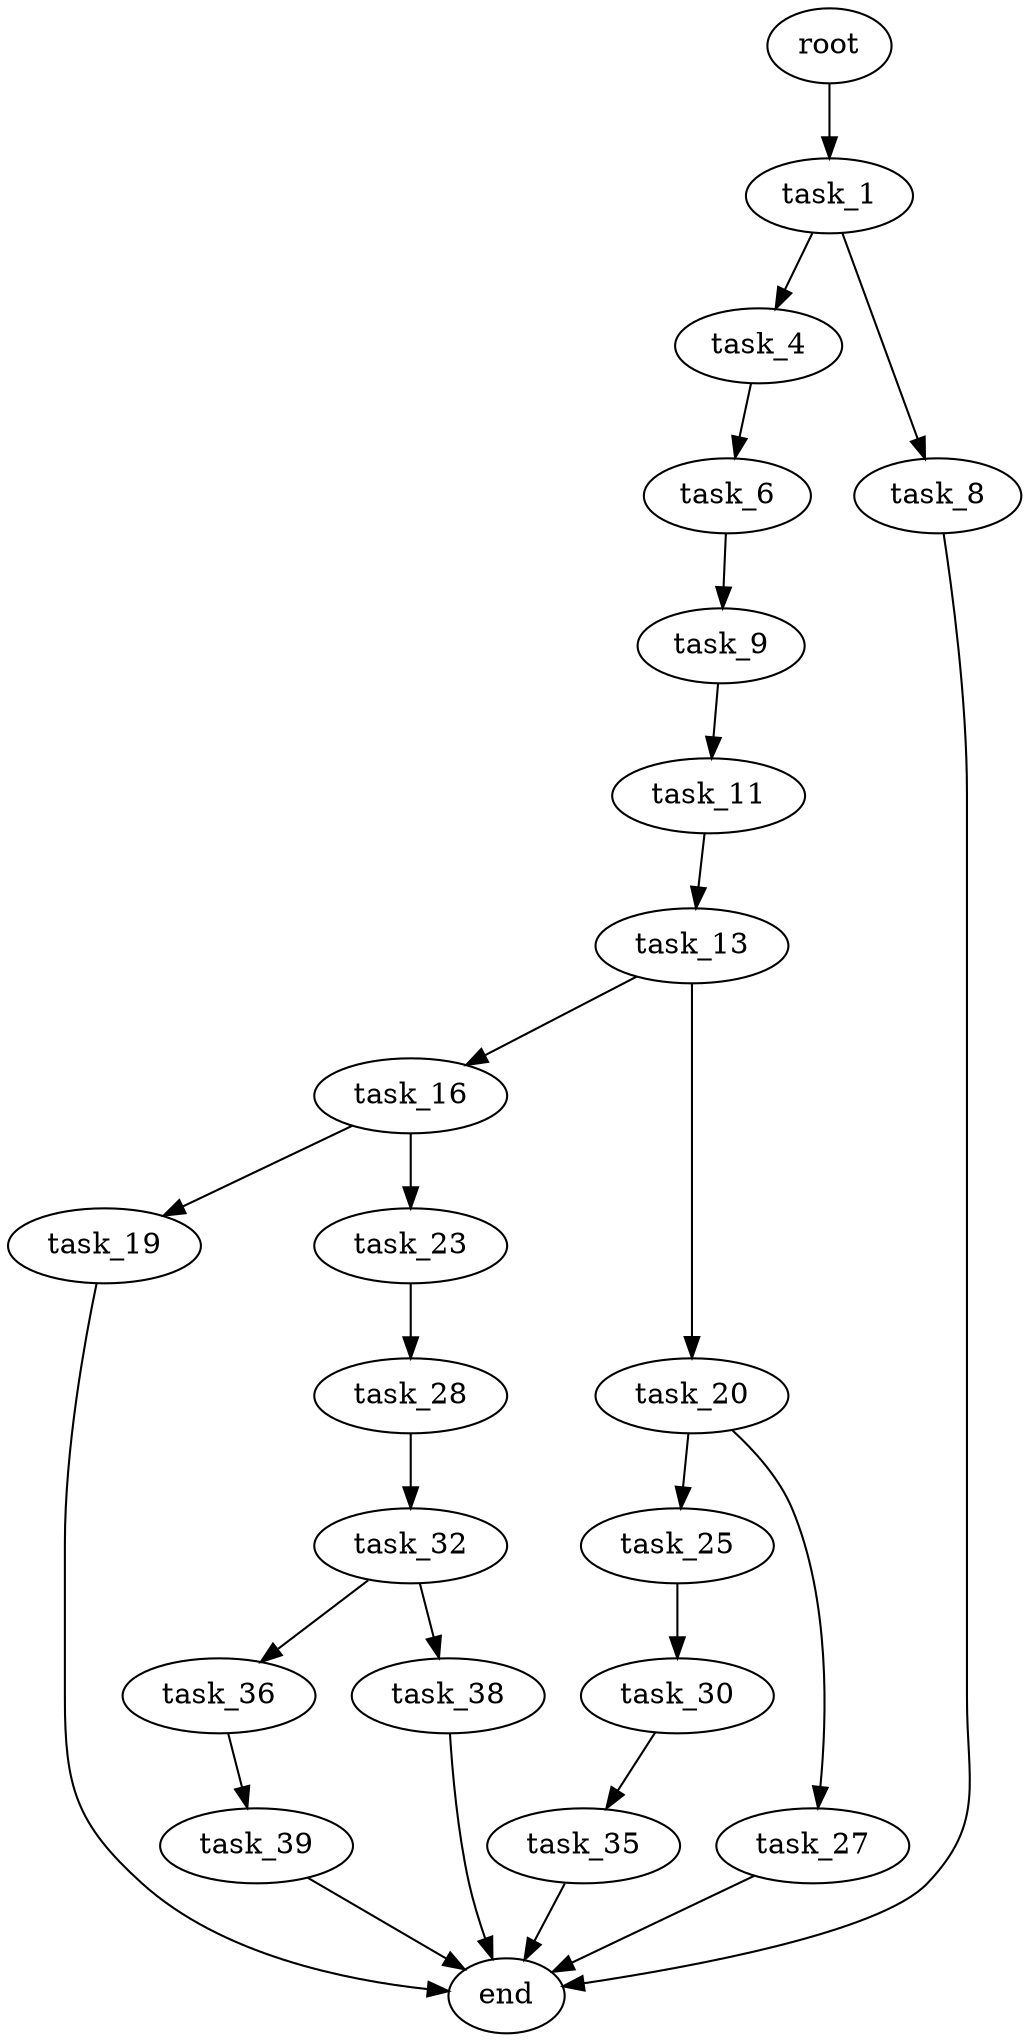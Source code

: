 digraph G {
  root [size="0.000000"];
  task_1 [size="323351829489.000000"];
  task_4 [size="87894958163.000000"];
  task_6 [size="11964711690.000000"];
  task_8 [size="2157046272.000000"];
  task_9 [size="16018686817.000000"];
  task_11 [size="827854636050.000000"];
  task_13 [size="85904287050.000000"];
  task_16 [size="46269373408.000000"];
  task_19 [size="5630397151.000000"];
  task_20 [size="68719476736.000000"];
  task_23 [size="187174039614.000000"];
  task_25 [size="99477054285.000000"];
  task_27 [size="684310413912.000000"];
  task_28 [size="4039846594.000000"];
  task_30 [size="782757789696.000000"];
  task_32 [size="1097494295.000000"];
  task_35 [size="30191424721.000000"];
  task_36 [size="549755813888.000000"];
  task_38 [size="25263028798.000000"];
  task_39 [size="1395035736.000000"];
  end [size="0.000000"];

  root -> task_1 [size="1.000000"];
  task_1 -> task_4 [size="209715200.000000"];
  task_1 -> task_8 [size="209715200.000000"];
  task_4 -> task_6 [size="134217728.000000"];
  task_6 -> task_9 [size="411041792.000000"];
  task_8 -> end [size="1.000000"];
  task_9 -> task_11 [size="301989888.000000"];
  task_11 -> task_13 [size="679477248.000000"];
  task_13 -> task_16 [size="75497472.000000"];
  task_13 -> task_20 [size="75497472.000000"];
  task_16 -> task_19 [size="209715200.000000"];
  task_16 -> task_23 [size="209715200.000000"];
  task_19 -> end [size="1.000000"];
  task_20 -> task_25 [size="134217728.000000"];
  task_20 -> task_27 [size="134217728.000000"];
  task_23 -> task_28 [size="679477248.000000"];
  task_25 -> task_30 [size="75497472.000000"];
  task_27 -> end [size="1.000000"];
  task_28 -> task_32 [size="75497472.000000"];
  task_30 -> task_35 [size="679477248.000000"];
  task_32 -> task_36 [size="75497472.000000"];
  task_32 -> task_38 [size="75497472.000000"];
  task_35 -> end [size="1.000000"];
  task_36 -> task_39 [size="536870912.000000"];
  task_38 -> end [size="1.000000"];
  task_39 -> end [size="1.000000"];
}
